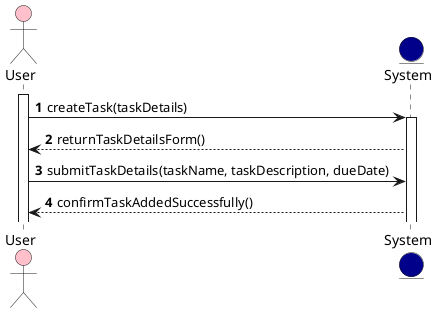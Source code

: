 @startuml
'https://plantuml.com/sequence-diagram

autonumber

actor User #Pink
entity System #darkblue
activate User
User -> System: createTask(taskDetails)
activate System
System --> User: returnTaskDetailsForm()
User -> System: submitTaskDetails(taskName, taskDescription, dueDate)
System --> User: confirmTaskAddedSuccessfully()

@enduml
